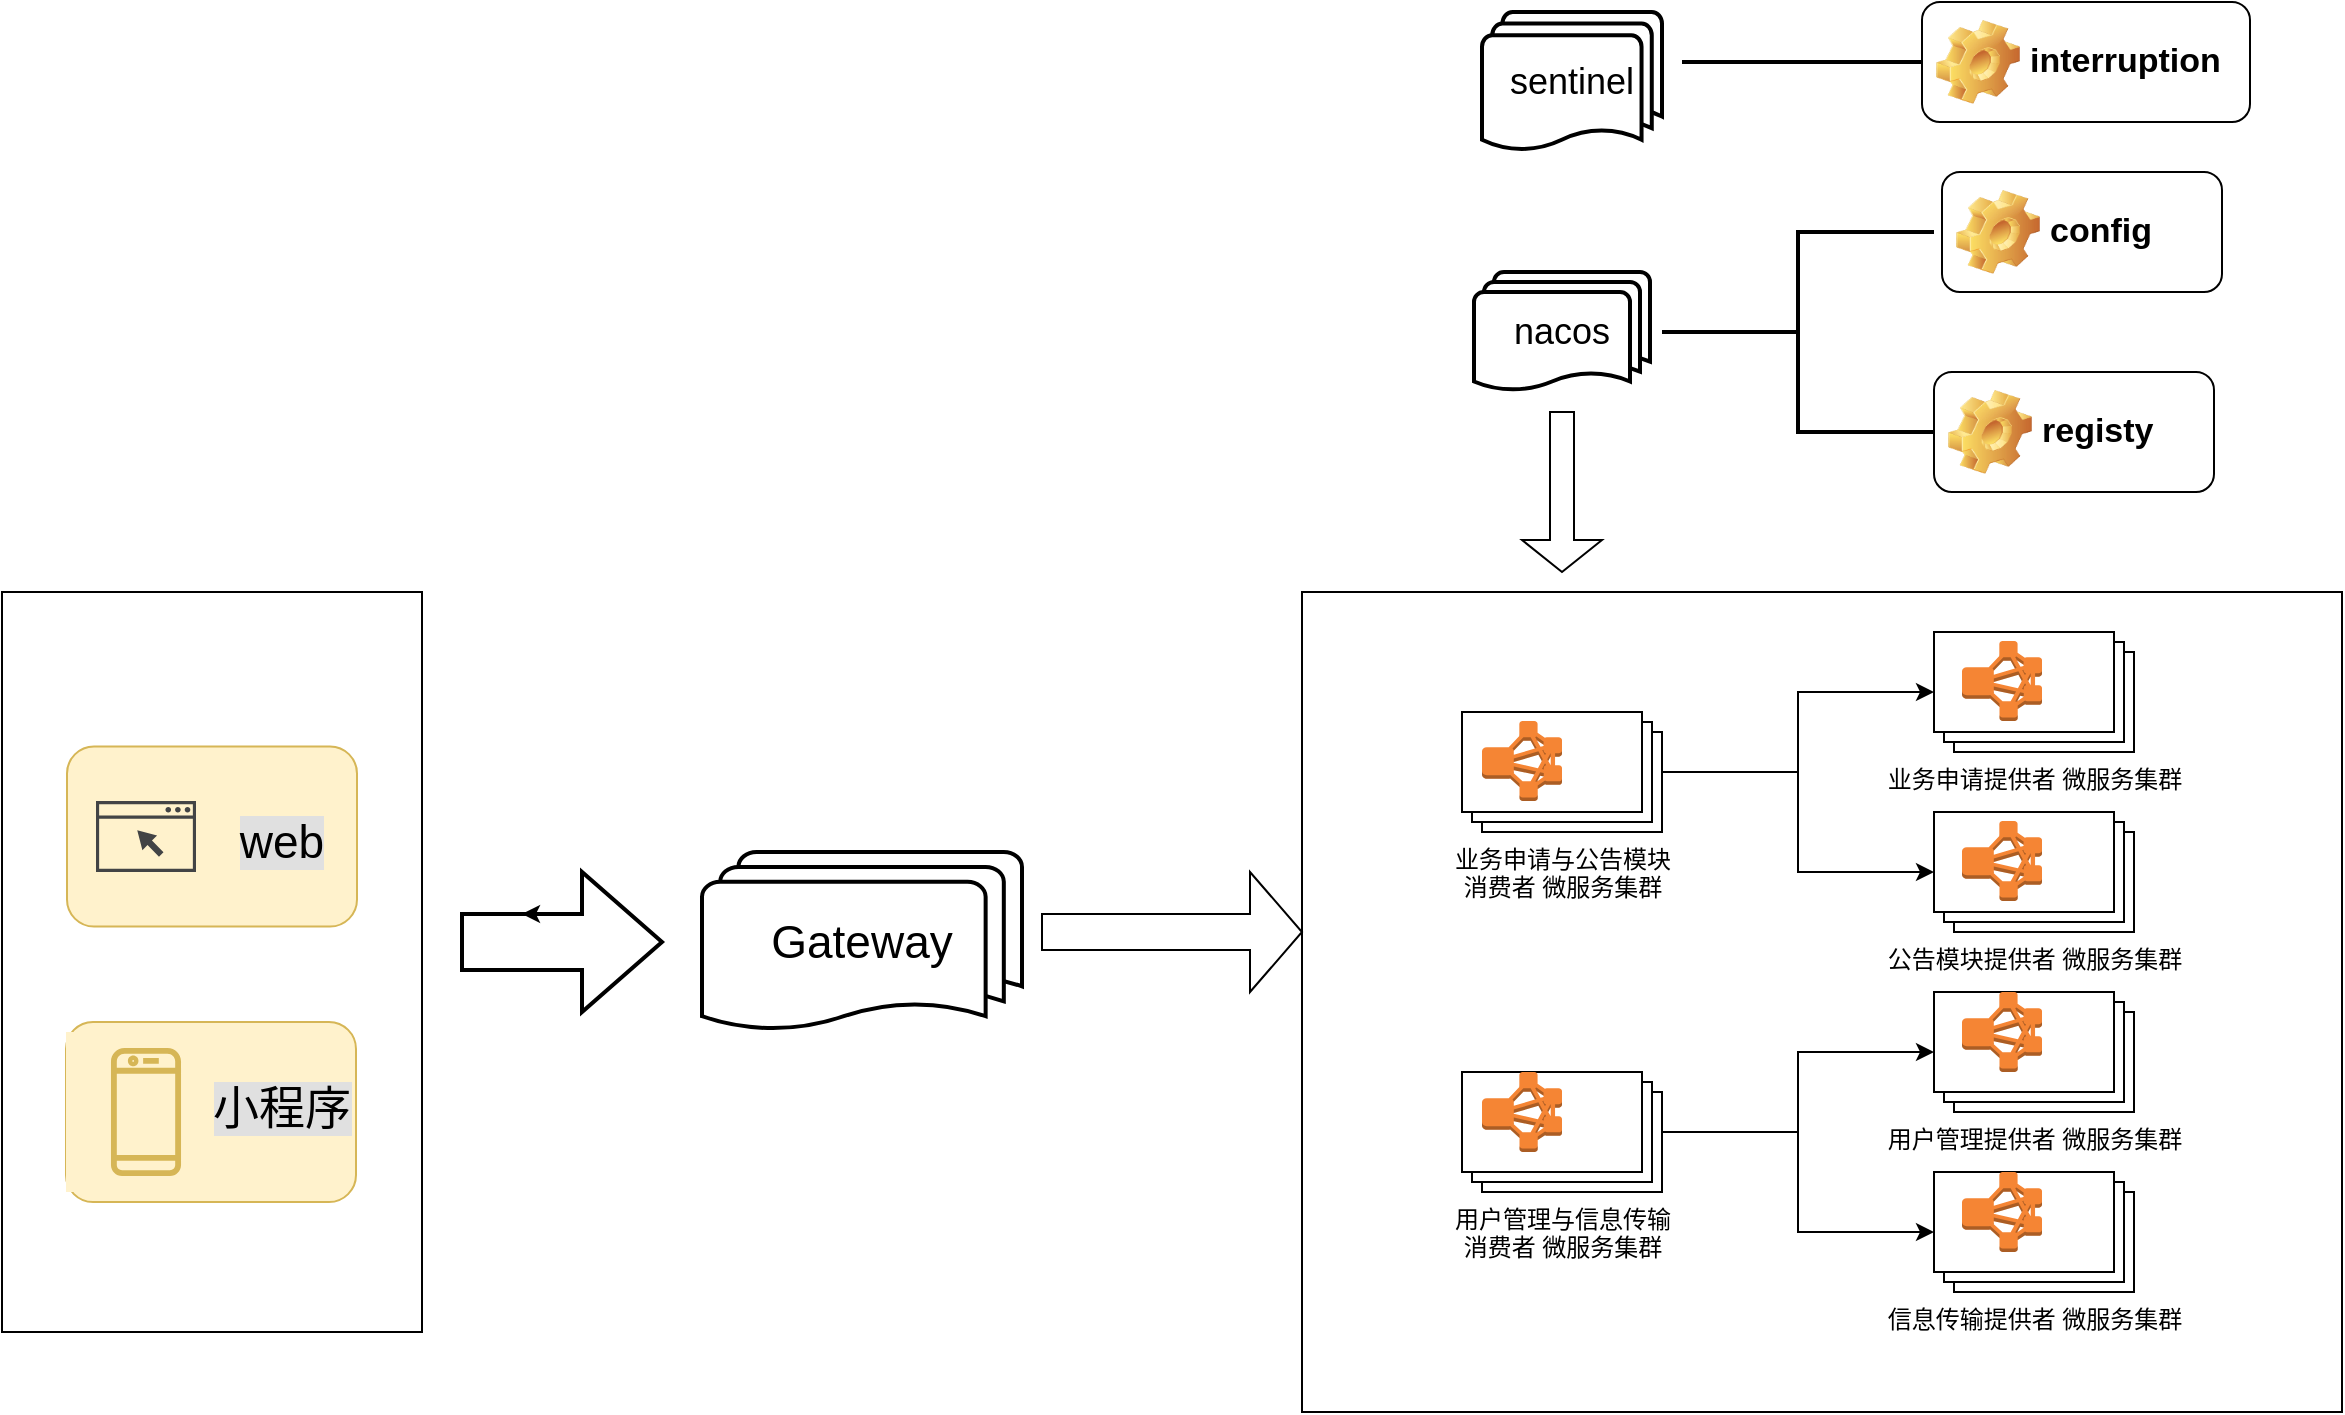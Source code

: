 <mxfile version="17.4.6" type="github">
  <diagram id="VqgXRLrBvNbygNw6Rozs" name="第 1 页">
    <mxGraphModel dx="2424" dy="2011" grid="1" gridSize="10" guides="1" tooltips="1" connect="1" arrows="1" fold="1" page="1" pageScale="1" pageWidth="827" pageHeight="1169" math="0" shadow="0">
      <root>
        <mxCell id="0" />
        <mxCell id="1" parent="0" />
        <mxCell id="nAFvnRcRpUf-ySoXGbO3-3" value="" style="rounded=0;whiteSpace=wrap;html=1;" vertex="1" parent="1">
          <mxGeometry x="190" y="100" width="520" height="410" as="geometry" />
        </mxCell>
        <mxCell id="nAFvnRcRpUf-ySoXGbO3-2" value="信息传输提供者 微服务集群" style="verticalLabelPosition=bottom;verticalAlign=top;html=1;shape=mxgraph.basic.layered_rect;dx=10;outlineConnect=0;" vertex="1" parent="1">
          <mxGeometry x="506" y="390" width="100" height="60" as="geometry" />
        </mxCell>
        <mxCell id="nAFvnRcRpUf-ySoXGbO3-4" value="用户管理提供者 微服务集群" style="verticalLabelPosition=bottom;verticalAlign=top;html=1;shape=mxgraph.basic.layered_rect;dx=10;outlineConnect=0;" vertex="1" parent="1">
          <mxGeometry x="506" y="300" width="100" height="60" as="geometry" />
        </mxCell>
        <mxCell id="nAFvnRcRpUf-ySoXGbO3-5" value="用户管理与信息传输&lt;br&gt;消费者 微服务集群" style="verticalLabelPosition=bottom;verticalAlign=top;html=1;shape=mxgraph.basic.layered_rect;dx=10;outlineConnect=0;" vertex="1" parent="1">
          <mxGeometry x="270" y="340" width="100" height="60" as="geometry" />
        </mxCell>
        <mxCell id="nAFvnRcRpUf-ySoXGbO3-6" value="" style="endArrow=classic;html=1;rounded=0;edgeStyle=orthogonalEdgeStyle;" edge="1" parent="1" source="nAFvnRcRpUf-ySoXGbO3-5" target="nAFvnRcRpUf-ySoXGbO3-4">
          <mxGeometry width="50" height="50" relative="1" as="geometry">
            <mxPoint x="36" y="470" as="sourcePoint" />
            <mxPoint x="86" y="420" as="targetPoint" />
          </mxGeometry>
        </mxCell>
        <mxCell id="nAFvnRcRpUf-ySoXGbO3-7" value="" style="endArrow=classic;html=1;rounded=0;edgeStyle=orthogonalEdgeStyle;" edge="1" parent="1" source="nAFvnRcRpUf-ySoXGbO3-5" target="nAFvnRcRpUf-ySoXGbO3-2">
          <mxGeometry width="50" height="50" relative="1" as="geometry">
            <mxPoint x="380" y="380" as="sourcePoint" />
            <mxPoint x="516" y="340" as="targetPoint" />
          </mxGeometry>
        </mxCell>
        <mxCell id="nAFvnRcRpUf-ySoXGbO3-8" value="公告模块提供者 微服务集群" style="verticalLabelPosition=bottom;verticalAlign=top;html=1;shape=mxgraph.basic.layered_rect;dx=10;outlineConnect=0;" vertex="1" parent="1">
          <mxGeometry x="506" y="210" width="100" height="60" as="geometry" />
        </mxCell>
        <mxCell id="nAFvnRcRpUf-ySoXGbO3-9" value="业务申请提供者 微服务集群" style="verticalLabelPosition=bottom;verticalAlign=top;html=1;shape=mxgraph.basic.layered_rect;dx=10;outlineConnect=0;" vertex="1" parent="1">
          <mxGeometry x="506" y="120" width="100" height="60" as="geometry" />
        </mxCell>
        <mxCell id="nAFvnRcRpUf-ySoXGbO3-10" value="业务申请与公告模块&lt;br&gt;消费者 微服务集群" style="verticalLabelPosition=bottom;verticalAlign=top;html=1;shape=mxgraph.basic.layered_rect;dx=10;outlineConnect=0;" vertex="1" parent="1">
          <mxGeometry x="270" y="160" width="100" height="60" as="geometry" />
        </mxCell>
        <mxCell id="nAFvnRcRpUf-ySoXGbO3-11" value="" style="endArrow=classic;html=1;rounded=0;edgeStyle=orthogonalEdgeStyle;" edge="1" source="nAFvnRcRpUf-ySoXGbO3-10" target="nAFvnRcRpUf-ySoXGbO3-9" parent="1">
          <mxGeometry width="50" height="50" relative="1" as="geometry">
            <mxPoint x="36" y="290" as="sourcePoint" />
            <mxPoint x="86" y="240" as="targetPoint" />
          </mxGeometry>
        </mxCell>
        <mxCell id="nAFvnRcRpUf-ySoXGbO3-12" value="" style="endArrow=classic;html=1;rounded=0;edgeStyle=orthogonalEdgeStyle;" edge="1" source="nAFvnRcRpUf-ySoXGbO3-10" target="nAFvnRcRpUf-ySoXGbO3-8" parent="1">
          <mxGeometry width="50" height="50" relative="1" as="geometry">
            <mxPoint x="380" y="200" as="sourcePoint" />
            <mxPoint x="516" y="160" as="targetPoint" />
          </mxGeometry>
        </mxCell>
        <mxCell id="nAFvnRcRpUf-ySoXGbO3-13" value="nacos" style="strokeWidth=2;html=1;shape=mxgraph.flowchart.multi-document;whiteSpace=wrap;fontSize=18;" vertex="1" parent="1">
          <mxGeometry x="276" y="-60" width="88" height="60" as="geometry" />
        </mxCell>
        <mxCell id="nAFvnRcRpUf-ySoXGbO3-14" value="" style="shape=singleArrow;direction=south;whiteSpace=wrap;html=1;" vertex="1" parent="1">
          <mxGeometry x="300" y="10" width="40" height="80" as="geometry" />
        </mxCell>
        <mxCell id="nAFvnRcRpUf-ySoXGbO3-15" value="" style="strokeWidth=2;html=1;shape=mxgraph.flowchart.annotation_2;align=left;labelPosition=right;pointerEvents=1;" vertex="1" parent="1">
          <mxGeometry x="370" y="-80" width="136" height="100" as="geometry" />
        </mxCell>
        <mxCell id="nAFvnRcRpUf-ySoXGbO3-16" value="&lt;font style=&quot;font-size: 17px&quot;&gt;config&lt;/font&gt;" style="label;whiteSpace=wrap;html=1;image=img/clipart/Gear_128x128.png" vertex="1" parent="1">
          <mxGeometry x="510" y="-110" width="140" height="60" as="geometry" />
        </mxCell>
        <mxCell id="nAFvnRcRpUf-ySoXGbO3-17" value="&lt;font style=&quot;font-size: 17px&quot;&gt;registy&lt;/font&gt;" style="label;whiteSpace=wrap;html=1;image=img/clipart/Gear_128x128.png" vertex="1" parent="1">
          <mxGeometry x="506" y="-10" width="140" height="60" as="geometry" />
        </mxCell>
        <mxCell id="nAFvnRcRpUf-ySoXGbO3-18" value="Gateway" style="strokeWidth=2;html=1;shape=mxgraph.flowchart.multi-document;whiteSpace=wrap;fontSize=23;" vertex="1" parent="1">
          <mxGeometry x="-110" y="230" width="160" height="90" as="geometry" />
        </mxCell>
        <mxCell id="nAFvnRcRpUf-ySoXGbO3-19" value="sentinel" style="strokeWidth=2;html=1;shape=mxgraph.flowchart.multi-document;whiteSpace=wrap;fontSize=18;" vertex="1" parent="1">
          <mxGeometry x="280" y="-190" width="90" height="70" as="geometry" />
        </mxCell>
        <mxCell id="nAFvnRcRpUf-ySoXGbO3-20" value="" style="shape=singleArrow;whiteSpace=wrap;html=1;fontSize=23;" vertex="1" parent="1">
          <mxGeometry x="60" y="240" width="130" height="60" as="geometry" />
        </mxCell>
        <mxCell id="nAFvnRcRpUf-ySoXGbO3-26" value="" style="verticalLabelPosition=bottom;verticalAlign=top;html=1;shape=mxgraph.basic.rect;fillColor2=none;strokeWidth=1;size=20;indent=5;fontSize=23;" vertex="1" parent="1">
          <mxGeometry x="-460" y="100" width="210" height="370" as="geometry" />
        </mxCell>
        <mxCell id="nAFvnRcRpUf-ySoXGbO3-29" value="" style="verticalLabelPosition=bottom;verticalAlign=top;html=1;strokeWidth=2;shape=mxgraph.arrows2.arrow;dy=0.6;dx=40;notch=0;fontSize=23;" vertex="1" parent="1">
          <mxGeometry x="-230" y="240" width="100" height="70" as="geometry" />
        </mxCell>
        <mxCell id="nAFvnRcRpUf-ySoXGbO3-30" style="edgeStyle=orthogonalEdgeStyle;rounded=0;orthogonalLoop=1;jettySize=auto;html=1;exitX=0;exitY=0;exitDx=60;exitDy=21;exitPerimeter=0;entryX=0;entryY=0;entryDx=30;entryDy=21;entryPerimeter=0;fontSize=23;" edge="1" parent="1" source="nAFvnRcRpUf-ySoXGbO3-29" target="nAFvnRcRpUf-ySoXGbO3-29">
          <mxGeometry relative="1" as="geometry" />
        </mxCell>
        <mxCell id="nAFvnRcRpUf-ySoXGbO3-36" value="" style="line;strokeWidth=2;html=1;fontSize=23;" vertex="1" parent="1">
          <mxGeometry x="380" y="-170" width="120" height="10" as="geometry" />
        </mxCell>
        <mxCell id="nAFvnRcRpUf-ySoXGbO3-38" value="&lt;font style=&quot;font-size: 17px&quot;&gt;interruption&lt;/font&gt;" style="label;whiteSpace=wrap;html=1;image=img/clipart/Gear_128x128.png" vertex="1" parent="1">
          <mxGeometry x="500" y="-195" width="164" height="60" as="geometry" />
        </mxCell>
        <mxCell id="nAFvnRcRpUf-ySoXGbO3-42" value="" style="rounded=1;whiteSpace=wrap;html=1;fontSize=23;labelBackgroundColor=#E0E0E0;textOpacity=0;fillColor=#fff2cc;strokeColor=#d6b656;" vertex="1" parent="1">
          <mxGeometry x="-427.5" y="177.25" width="145" height="90" as="geometry" />
        </mxCell>
        <mxCell id="nAFvnRcRpUf-ySoXGbO3-44" value="" style="rounded=1;whiteSpace=wrap;html=1;fontSize=23;labelBackgroundColor=#E0E0E0;textOpacity=0;fillColor=#fff2cc;strokeColor=#d6b656;" vertex="1" parent="1">
          <mxGeometry x="-428" y="315" width="145" height="90" as="geometry" />
        </mxCell>
        <mxCell id="nAFvnRcRpUf-ySoXGbO3-41" value="" style="sketch=0;pointerEvents=1;shadow=0;dashed=0;html=1;strokeColor=none;fillColor=#434445;aspect=fixed;labelPosition=center;verticalLabelPosition=bottom;verticalAlign=top;align=center;outlineConnect=0;shape=mxgraph.vvd.web_browser;fontSize=23;" vertex="1" parent="1">
          <mxGeometry x="-413" y="204.5" width="50" height="35.5" as="geometry" />
        </mxCell>
        <mxCell id="nAFvnRcRpUf-ySoXGbO3-43" value="web" style="text;html=1;strokeColor=none;fillColor=none;align=center;verticalAlign=middle;whiteSpace=wrap;rounded=0;labelBackgroundColor=#E0E0E0;fontSize=23;" vertex="1" parent="1">
          <mxGeometry x="-350" y="210" width="60" height="30" as="geometry" />
        </mxCell>
        <mxCell id="nAFvnRcRpUf-ySoXGbO3-40" value="" style="sketch=0;outlineConnect=0;strokeColor=#d6b656;fillColor=#fff2cc;dashed=0;verticalLabelPosition=bottom;verticalAlign=top;align=center;html=1;fontSize=12;fontStyle=0;aspect=fixed;shape=mxgraph.aws4.resourceIcon;resIcon=mxgraph.aws4.mobile_client;" vertex="1" parent="1">
          <mxGeometry x="-428" y="320" width="80" height="80" as="geometry" />
        </mxCell>
        <mxCell id="nAFvnRcRpUf-ySoXGbO3-45" value="小程序" style="text;html=1;strokeColor=none;fillColor=none;align=center;verticalAlign=middle;whiteSpace=wrap;rounded=0;labelBackgroundColor=#E0E0E0;fontSize=23;" vertex="1" parent="1">
          <mxGeometry x="-360" y="355" width="80" height="5" as="geometry" />
        </mxCell>
        <mxCell id="nAFvnRcRpUf-ySoXGbO3-46" value="" style="outlineConnect=0;dashed=0;verticalLabelPosition=bottom;verticalAlign=top;align=center;html=1;shape=mxgraph.aws3.emr_cluster;fillColor=#F58534;gradientColor=none;labelBackgroundColor=#E0E0E0;fontSize=23;" vertex="1" parent="1">
          <mxGeometry x="280" y="164.5" width="40" height="40" as="geometry" />
        </mxCell>
        <mxCell id="nAFvnRcRpUf-ySoXGbO3-47" value="" style="outlineConnect=0;dashed=0;verticalLabelPosition=bottom;verticalAlign=top;align=center;html=1;shape=mxgraph.aws3.emr_cluster;fillColor=#F58534;gradientColor=none;labelBackgroundColor=#E0E0E0;fontSize=23;" vertex="1" parent="1">
          <mxGeometry x="520" y="300" width="40" height="40" as="geometry" />
        </mxCell>
        <mxCell id="nAFvnRcRpUf-ySoXGbO3-48" value="" style="outlineConnect=0;dashed=0;verticalLabelPosition=bottom;verticalAlign=top;align=center;html=1;shape=mxgraph.aws3.emr_cluster;fillColor=#F58534;gradientColor=none;labelBackgroundColor=#E0E0E0;fontSize=23;" vertex="1" parent="1">
          <mxGeometry x="520" y="214.5" width="40" height="40" as="geometry" />
        </mxCell>
        <mxCell id="nAFvnRcRpUf-ySoXGbO3-49" value="" style="outlineConnect=0;dashed=0;verticalLabelPosition=bottom;verticalAlign=top;align=center;html=1;shape=mxgraph.aws3.emr_cluster;fillColor=#F58534;gradientColor=none;labelBackgroundColor=#E0E0E0;fontSize=23;" vertex="1" parent="1">
          <mxGeometry x="520" y="124.5" width="40" height="40" as="geometry" />
        </mxCell>
        <mxCell id="nAFvnRcRpUf-ySoXGbO3-52" value="" style="outlineConnect=0;dashed=0;verticalLabelPosition=bottom;verticalAlign=top;align=center;html=1;shape=mxgraph.aws3.emr_cluster;fillColor=#F58534;gradientColor=none;labelBackgroundColor=#E0E0E0;fontSize=23;" vertex="1" parent="1">
          <mxGeometry x="520" y="390" width="40" height="40" as="geometry" />
        </mxCell>
        <mxCell id="nAFvnRcRpUf-ySoXGbO3-53" value="" style="outlineConnect=0;dashed=0;verticalLabelPosition=bottom;verticalAlign=top;align=center;html=1;shape=mxgraph.aws3.emr_cluster;fillColor=#F58534;gradientColor=none;labelBackgroundColor=#E0E0E0;fontSize=23;" vertex="1" parent="1">
          <mxGeometry x="280" y="340" width="40" height="40" as="geometry" />
        </mxCell>
      </root>
    </mxGraphModel>
  </diagram>
</mxfile>
